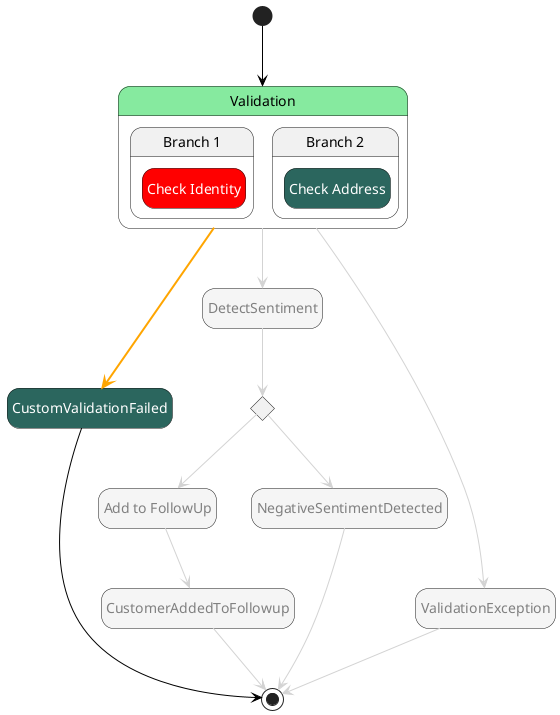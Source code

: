 @startuml
hide empty description
skinparam ArrowColor #black
skinparam state {

    BackgroundColor<<Choice>> #whitesmoke
    FontColor<<Choice>> automatic

    BackgroundColor<<aslParallel>> #whitesmoke

    BackgroundColor<<aslTask>> #lightblue
    FontColor<<aslTask>> automatic
    BackgroundColor<<Compensate>> #orange
    FontColor<<CustomStyle0>> automatic
    BackgroundColor<<CustomStyle0>> #86ea9f
    FontColor<<CustomStyle1>> automatic
    BackgroundColor<<CustomStyle1>> #2b665e
    FontColor<<CustomStyle2>> automatic
    BackgroundColor<<CustomStyle2>> #red
    FontColor<<CustomStyle3>> automatic
    BackgroundColor<<CustomStyle3>> #2b665e
    FontColor<<CustomStyle4>> gray
    BackgroundColor<<CustomStyle4>> #whitesmoke
}
state "Add to FollowUp" as state7<<CustomStyle4>>
state "CustomValidationFailed" as state6<<CustomStyle3>>
state "CustomerAddedToFollowup" as state8<<CustomStyle4>>
state "DetectSentiment" as state2<<CustomStyle4>>
state "Is Positive \nSentiment?" as state4<<Choice>>
state "NegativeSentimentDetected" as state5<<CustomStyle4>>
state "Validation" as state1<<CustomStyle0>> {
state "Branch 1" as state1_1 {
state "Check Identity" as state9<<CustomStyle2>>
}
state "Branch 2" as state1_2 {
state "Check Address" as state10<<CustomStyle1>>
}
}
state "ValidationException" as state3<<CustomStyle4>>
[*] --> state1
state1 -[#lightgray]-> state2
state1 -[bold,#orange]-> state6
state1 -[#lightgray]-> state3
state2 -[#lightgray]-> state4
state3 -[#lightgray]-> [*]
state4 -[#lightgray]-> state7
state4 -[#lightgray]-> state5
state5 -[#lightgray]-> [*]
state6 --> [*]
state7 -[#lightgray]-> state8
state8 -[#lightgray]-> [*]
@enduml
